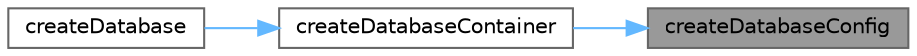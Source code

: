 digraph "createDatabaseConfig"
{
 // LATEX_PDF_SIZE
  bgcolor="transparent";
  edge [fontname=Helvetica,fontsize=10,labelfontname=Helvetica,labelfontsize=10];
  node [fontname=Helvetica,fontsize=10,shape=box,height=0.2,width=0.4];
  rankdir="RL";
  Node1 [id="Node000001",label="createDatabaseConfig",height=0.2,width=0.4,color="gray40", fillcolor="grey60", style="filled", fontcolor="black",tooltip=" "];
  Node1 -> Node2 [id="edge1_Node000001_Node000002",dir="back",color="steelblue1",style="solid",tooltip=" "];
  Node2 [id="Node000002",label="createDatabaseContainer",height=0.2,width=0.4,color="grey40", fillcolor="white", style="filled",URL="$core_2index_8php.html#a86cbc84191327bdf11b98fd8bf6028f7",tooltip=" "];
  Node2 -> Node3 [id="edge2_Node000002_Node000003",dir="back",color="steelblue1",style="solid",tooltip=" "];
  Node3 [id="Node000003",label="createDatabase",height=0.2,width=0.4,color="grey40", fillcolor="white", style="filled",URL="$core_2index_8php.html#a8b6c245f08e07c1d48622be7fc7ae2c3",tooltip=" "];
}
